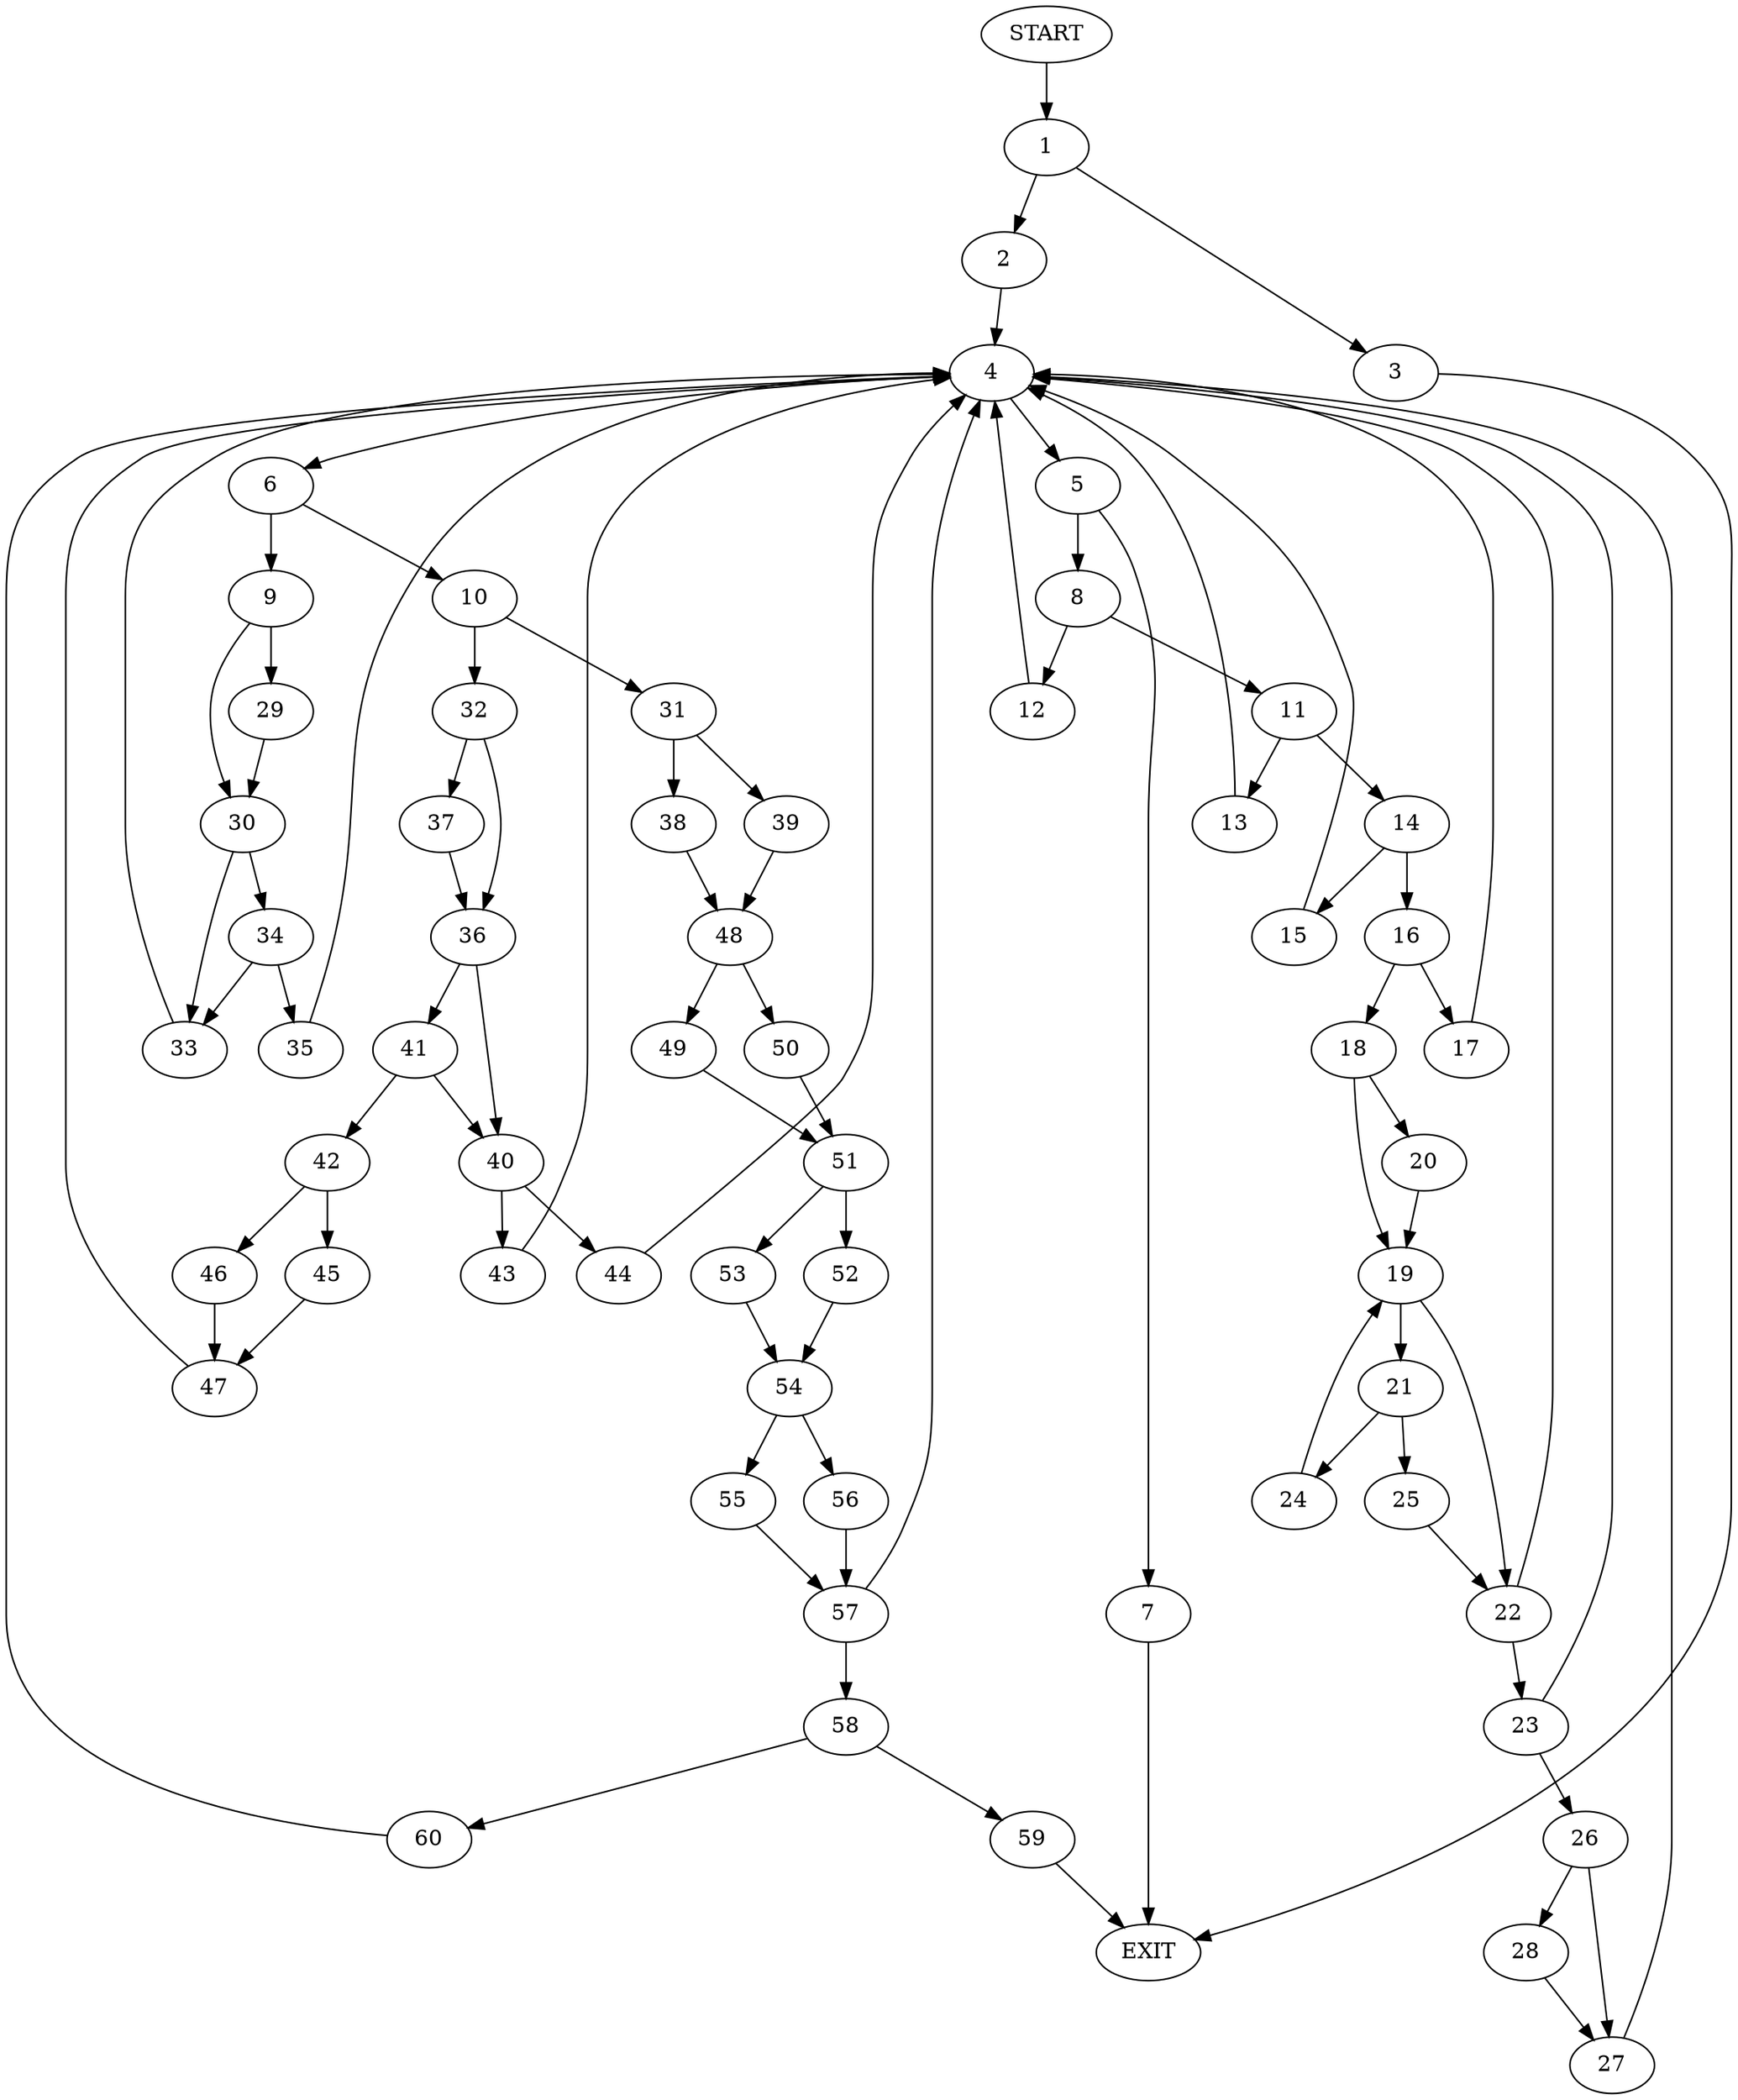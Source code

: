 digraph {
0 [label="START"]
61 [label="EXIT"]
0 -> 1
1 -> 2
1 -> 3
3 -> 61
2 -> 4
4 -> 5
4 -> 6
5 -> 7
5 -> 8
6 -> 9
6 -> 10
8 -> 11
8 -> 12
7 -> 61
11 -> 13
11 -> 14
12 -> 4
13 -> 4
14 -> 15
14 -> 16
15 -> 4
16 -> 17
16 -> 18
17 -> 4
18 -> 19
18 -> 20
19 -> 21
19 -> 22
20 -> 19
22 -> 4
22 -> 23
21 -> 24
21 -> 25
25 -> 22
24 -> 19
23 -> 26
23 -> 4
26 -> 27
26 -> 28
28 -> 27
27 -> 4
9 -> 29
9 -> 30
10 -> 31
10 -> 32
29 -> 30
30 -> 33
30 -> 34
34 -> 33
34 -> 35
33 -> 4
35 -> 4
32 -> 36
32 -> 37
31 -> 38
31 -> 39
37 -> 36
36 -> 40
36 -> 41
41 -> 40
41 -> 42
40 -> 43
40 -> 44
42 -> 45
42 -> 46
44 -> 4
43 -> 4
46 -> 47
45 -> 47
47 -> 4
39 -> 48
38 -> 48
48 -> 49
48 -> 50
50 -> 51
49 -> 51
51 -> 52
51 -> 53
52 -> 54
53 -> 54
54 -> 55
54 -> 56
56 -> 57
55 -> 57
57 -> 58
57 -> 4
58 -> 59
58 -> 60
59 -> 61
60 -> 4
}
